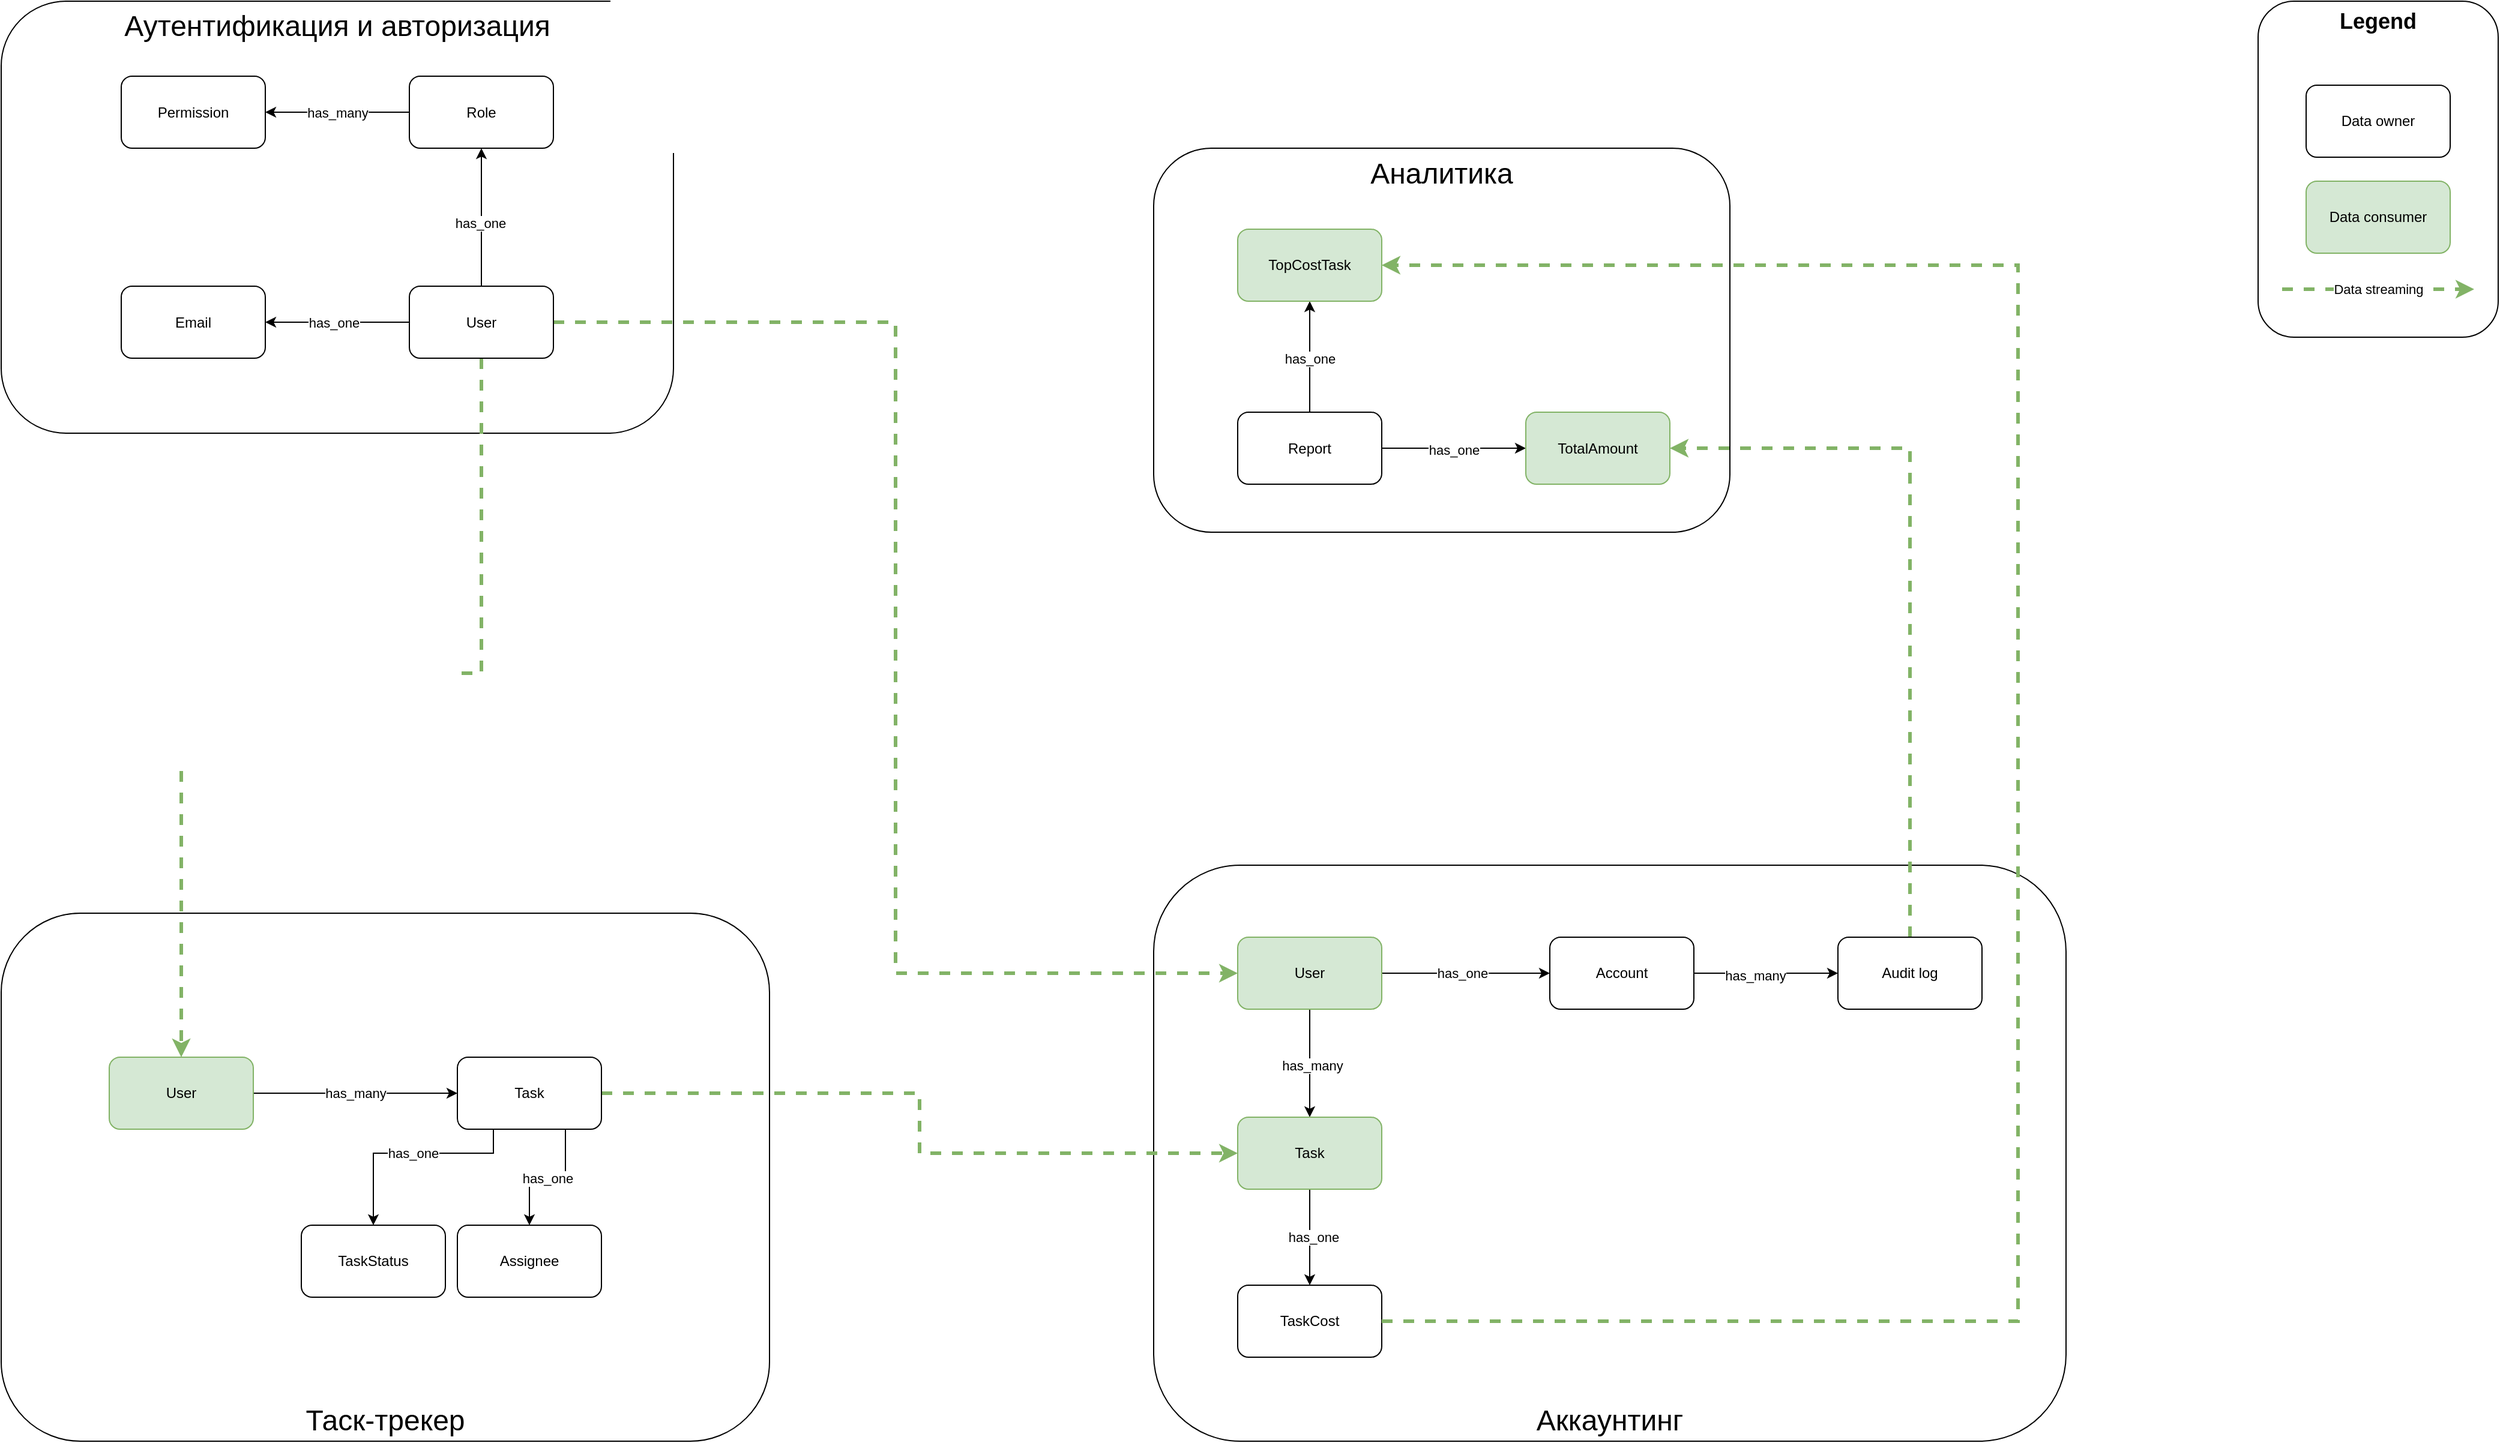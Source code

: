<mxfile version="22.0.0" type="device">
  <diagram name="Page-1" id="gbkV6gH_G_yvihvzfRdb">
    <mxGraphModel dx="2565" dy="1720" grid="1" gridSize="10" guides="1" tooltips="1" connect="1" arrows="1" fold="1" page="1" pageScale="1" pageWidth="2336" pageHeight="1654" math="0" shadow="0">
      <root>
        <mxCell id="0" />
        <mxCell id="1" parent="0" />
        <mxCell id="GgMcwuu1qcPU_zb7Gk0A-1" value="Аналитика" style="rounded=1;whiteSpace=wrap;html=1;verticalAlign=top;fontSize=24;" vertex="1" parent="1">
          <mxGeometry x="1160" y="202.5" width="480" height="320" as="geometry" />
        </mxCell>
        <mxCell id="GgMcwuu1qcPU_zb7Gk0A-2" value="Аккаунтинг" style="rounded=1;whiteSpace=wrap;html=1;verticalAlign=bottom;fontSize=24;" vertex="1" parent="1">
          <mxGeometry x="1160" y="800" width="760" height="480" as="geometry" />
        </mxCell>
        <mxCell id="GgMcwuu1qcPU_zb7Gk0A-3" value="Таск-трекер" style="rounded=1;whiteSpace=wrap;html=1;verticalAlign=bottom;fontSize=24;" vertex="1" parent="1">
          <mxGeometry x="200" y="840" width="640" height="440" as="geometry" />
        </mxCell>
        <mxCell id="GgMcwuu1qcPU_zb7Gk0A-4" value="Аутентификация и авторизация" style="rounded=1;whiteSpace=wrap;html=1;verticalAlign=top;fontSize=24;" vertex="1" parent="1">
          <mxGeometry x="200" y="80" width="560" height="360" as="geometry" />
        </mxCell>
        <mxCell id="GgMcwuu1qcPU_zb7Gk0A-77" value="" style="edgeStyle=orthogonalEdgeStyle;rounded=0;orthogonalLoop=1;jettySize=auto;html=1;" edge="1" parent="1" source="GgMcwuu1qcPU_zb7Gk0A-81" target="GgMcwuu1qcPU_zb7Gk0A-83">
          <mxGeometry relative="1" as="geometry" />
        </mxCell>
        <mxCell id="GgMcwuu1qcPU_zb7Gk0A-78" value="has_one" style="edgeLabel;html=1;align=center;verticalAlign=middle;resizable=0;points=[];" vertex="1" connectable="0" parent="GgMcwuu1qcPU_zb7Gk0A-77">
          <mxGeometry x="-0.089" y="1" relative="1" as="geometry">
            <mxPoint as="offset" />
          </mxGeometry>
        </mxCell>
        <mxCell id="GgMcwuu1qcPU_zb7Gk0A-79" value="" style="edgeStyle=orthogonalEdgeStyle;rounded=0;orthogonalLoop=1;jettySize=auto;html=1;" edge="1" parent="1" source="GgMcwuu1qcPU_zb7Gk0A-81" target="GgMcwuu1qcPU_zb7Gk0A-85">
          <mxGeometry relative="1" as="geometry" />
        </mxCell>
        <mxCell id="GgMcwuu1qcPU_zb7Gk0A-80" value="has_one" style="edgeLabel;html=1;align=center;verticalAlign=middle;resizable=0;points=[];" vertex="1" connectable="0" parent="GgMcwuu1qcPU_zb7Gk0A-79">
          <mxGeometry x="0.056" relative="1" as="geometry">
            <mxPoint as="offset" />
          </mxGeometry>
        </mxCell>
        <mxCell id="GgMcwuu1qcPU_zb7Gk0A-102" style="edgeStyle=orthogonalEdgeStyle;rounded=0;orthogonalLoop=1;jettySize=auto;html=1;entryX=0.5;entryY=0;entryDx=0;entryDy=0;strokeColor=#82b366;strokeWidth=3;dashed=1;fillColor=#d5e8d4;" edge="1" parent="1" source="GgMcwuu1qcPU_zb7Gk0A-81" target="GgMcwuu1qcPU_zb7Gk0A-87">
          <mxGeometry relative="1" as="geometry">
            <Array as="points">
              <mxPoint x="600" y="640" />
              <mxPoint x="350" y="640" />
            </Array>
          </mxGeometry>
        </mxCell>
        <mxCell id="GgMcwuu1qcPU_zb7Gk0A-117" style="edgeStyle=orthogonalEdgeStyle;rounded=0;orthogonalLoop=1;jettySize=auto;html=1;entryX=0;entryY=0.5;entryDx=0;entryDy=0;strokeColor=#82b366;strokeWidth=3;dashed=1;fillColor=#d5e8d4;" edge="1" parent="1" source="GgMcwuu1qcPU_zb7Gk0A-81" target="GgMcwuu1qcPU_zb7Gk0A-107">
          <mxGeometry relative="1" as="geometry" />
        </mxCell>
        <mxCell id="GgMcwuu1qcPU_zb7Gk0A-81" value="User" style="rounded=1;whiteSpace=wrap;html=1;" vertex="1" parent="1">
          <mxGeometry x="540" y="317.5" width="120" height="60" as="geometry" />
        </mxCell>
        <mxCell id="GgMcwuu1qcPU_zb7Gk0A-82" value="has_many" style="edgeStyle=orthogonalEdgeStyle;rounded=0;orthogonalLoop=1;jettySize=auto;html=1;" edge="1" parent="1" source="GgMcwuu1qcPU_zb7Gk0A-83" target="GgMcwuu1qcPU_zb7Gk0A-84">
          <mxGeometry relative="1" as="geometry" />
        </mxCell>
        <mxCell id="GgMcwuu1qcPU_zb7Gk0A-83" value="Role" style="rounded=1;whiteSpace=wrap;html=1;" vertex="1" parent="1">
          <mxGeometry x="540" y="142.5" width="120" height="60" as="geometry" />
        </mxCell>
        <mxCell id="GgMcwuu1qcPU_zb7Gk0A-84" value="Permission" style="rounded=1;whiteSpace=wrap;html=1;" vertex="1" parent="1">
          <mxGeometry x="300" y="142.5" width="120" height="60" as="geometry" />
        </mxCell>
        <mxCell id="GgMcwuu1qcPU_zb7Gk0A-85" value="Email" style="rounded=1;whiteSpace=wrap;html=1;" vertex="1" parent="1">
          <mxGeometry x="300" y="317.5" width="120" height="60" as="geometry" />
        </mxCell>
        <mxCell id="GgMcwuu1qcPU_zb7Gk0A-86" value="has_many" style="edgeStyle=orthogonalEdgeStyle;rounded=0;orthogonalLoop=1;jettySize=auto;html=1;" edge="1" parent="1" source="GgMcwuu1qcPU_zb7Gk0A-87" target="GgMcwuu1qcPU_zb7Gk0A-92">
          <mxGeometry relative="1" as="geometry" />
        </mxCell>
        <mxCell id="GgMcwuu1qcPU_zb7Gk0A-87" value="User" style="rounded=1;whiteSpace=wrap;html=1;fillColor=#d5e8d4;strokeColor=#82b366;" vertex="1" parent="1">
          <mxGeometry x="290" y="960" width="120" height="60" as="geometry" />
        </mxCell>
        <mxCell id="GgMcwuu1qcPU_zb7Gk0A-88" value="" style="edgeStyle=orthogonalEdgeStyle;rounded=0;orthogonalLoop=1;jettySize=auto;html=1;exitX=0.25;exitY=1;exitDx=0;exitDy=0;" edge="1" parent="1" source="GgMcwuu1qcPU_zb7Gk0A-92" target="GgMcwuu1qcPU_zb7Gk0A-93">
          <mxGeometry relative="1" as="geometry">
            <Array as="points">
              <mxPoint x="610" y="1040" />
              <mxPoint x="510" y="1040" />
            </Array>
          </mxGeometry>
        </mxCell>
        <mxCell id="GgMcwuu1qcPU_zb7Gk0A-89" value="has_one" style="edgeLabel;html=1;align=center;verticalAlign=middle;resizable=0;points=[];" vertex="1" connectable="0" parent="GgMcwuu1qcPU_zb7Gk0A-88">
          <mxGeometry x="-0.028" relative="1" as="geometry">
            <mxPoint as="offset" />
          </mxGeometry>
        </mxCell>
        <mxCell id="GgMcwuu1qcPU_zb7Gk0A-90" value="" style="edgeStyle=orthogonalEdgeStyle;rounded=0;orthogonalLoop=1;jettySize=auto;html=1;exitX=0.75;exitY=1;exitDx=0;exitDy=0;" edge="1" parent="1" source="GgMcwuu1qcPU_zb7Gk0A-92" target="GgMcwuu1qcPU_zb7Gk0A-94">
          <mxGeometry relative="1" as="geometry" />
        </mxCell>
        <mxCell id="GgMcwuu1qcPU_zb7Gk0A-91" value="has_one" style="edgeLabel;html=1;align=center;verticalAlign=middle;resizable=0;points=[];" vertex="1" connectable="0" parent="GgMcwuu1qcPU_zb7Gk0A-90">
          <mxGeometry x="-0.003" y="1" relative="1" as="geometry">
            <mxPoint as="offset" />
          </mxGeometry>
        </mxCell>
        <mxCell id="GgMcwuu1qcPU_zb7Gk0A-116" style="edgeStyle=orthogonalEdgeStyle;rounded=0;orthogonalLoop=1;jettySize=auto;html=1;strokeColor=#82b366;strokeWidth=3;dashed=1;fillColor=#d5e8d4;" edge="1" parent="1" source="GgMcwuu1qcPU_zb7Gk0A-92" target="GgMcwuu1qcPU_zb7Gk0A-110">
          <mxGeometry relative="1" as="geometry" />
        </mxCell>
        <mxCell id="GgMcwuu1qcPU_zb7Gk0A-92" value="Task" style="rounded=1;whiteSpace=wrap;html=1;" vertex="1" parent="1">
          <mxGeometry x="580" y="960" width="120" height="60" as="geometry" />
        </mxCell>
        <mxCell id="GgMcwuu1qcPU_zb7Gk0A-93" value="TaskStatus" style="rounded=1;whiteSpace=wrap;html=1;" vertex="1" parent="1">
          <mxGeometry x="450" y="1100" width="120" height="60" as="geometry" />
        </mxCell>
        <mxCell id="GgMcwuu1qcPU_zb7Gk0A-94" value="Assignee" style="rounded=1;whiteSpace=wrap;html=1;" vertex="1" parent="1">
          <mxGeometry x="580" y="1100" width="120" height="60" as="geometry" />
        </mxCell>
        <mxCell id="GgMcwuu1qcPU_zb7Gk0A-95" value="Legend" style="rounded=1;whiteSpace=wrap;html=1;verticalAlign=top;fontSize=18;fontStyle=1" vertex="1" parent="1">
          <mxGeometry x="2080" y="80" width="200" height="280" as="geometry" />
        </mxCell>
        <mxCell id="GgMcwuu1qcPU_zb7Gk0A-96" value="Data consumer" style="rounded=1;whiteSpace=wrap;html=1;fillColor=#d5e8d4;strokeColor=#82b366;" vertex="1" parent="1">
          <mxGeometry x="2120" y="230" width="120" height="60" as="geometry" />
        </mxCell>
        <mxCell id="GgMcwuu1qcPU_zb7Gk0A-97" value="Data owner" style="rounded=1;whiteSpace=wrap;html=1;" vertex="1" parent="1">
          <mxGeometry x="2120" y="150" width="120" height="60" as="geometry" />
        </mxCell>
        <mxCell id="GgMcwuu1qcPU_zb7Gk0A-98" value="" style="endArrow=classic;html=1;rounded=0;strokeWidth=3;dashed=1;fillColor=#d5e8d4;strokeColor=#82b366;" edge="1" parent="1">
          <mxGeometry width="50" height="50" relative="1" as="geometry">
            <mxPoint x="2100" y="320" as="sourcePoint" />
            <mxPoint x="2260" y="320" as="targetPoint" />
          </mxGeometry>
        </mxCell>
        <mxCell id="GgMcwuu1qcPU_zb7Gk0A-99" value="Data streaming" style="edgeLabel;html=1;align=center;verticalAlign=middle;resizable=0;points=[];" vertex="1" connectable="0" parent="GgMcwuu1qcPU_zb7Gk0A-98">
          <mxGeometry x="-0.172" y="4" relative="1" as="geometry">
            <mxPoint x="14" y="4" as="offset" />
          </mxGeometry>
        </mxCell>
        <mxCell id="GgMcwuu1qcPU_zb7Gk0A-103" value="" style="edgeStyle=orthogonalEdgeStyle;rounded=0;orthogonalLoop=1;jettySize=auto;html=1;" edge="1" parent="1" source="GgMcwuu1qcPU_zb7Gk0A-107" target="GgMcwuu1qcPU_zb7Gk0A-110">
          <mxGeometry relative="1" as="geometry" />
        </mxCell>
        <mxCell id="GgMcwuu1qcPU_zb7Gk0A-104" value="has_many" style="edgeLabel;html=1;align=center;verticalAlign=middle;resizable=0;points=[];" vertex="1" connectable="0" parent="GgMcwuu1qcPU_zb7Gk0A-103">
          <mxGeometry x="0.015" y="2" relative="1" as="geometry">
            <mxPoint y="1" as="offset" />
          </mxGeometry>
        </mxCell>
        <mxCell id="GgMcwuu1qcPU_zb7Gk0A-105" style="edgeStyle=orthogonalEdgeStyle;rounded=0;orthogonalLoop=1;jettySize=auto;html=1;" edge="1" parent="1" source="GgMcwuu1qcPU_zb7Gk0A-107" target="GgMcwuu1qcPU_zb7Gk0A-114">
          <mxGeometry relative="1" as="geometry" />
        </mxCell>
        <mxCell id="GgMcwuu1qcPU_zb7Gk0A-106" value="has_one" style="edgeLabel;html=1;align=center;verticalAlign=middle;resizable=0;points=[];" vertex="1" connectable="0" parent="GgMcwuu1qcPU_zb7Gk0A-105">
          <mxGeometry x="-0.045" y="-5" relative="1" as="geometry">
            <mxPoint y="-5" as="offset" />
          </mxGeometry>
        </mxCell>
        <mxCell id="GgMcwuu1qcPU_zb7Gk0A-107" value="User" style="rounded=1;whiteSpace=wrap;html=1;fillColor=#d5e8d4;strokeColor=#82b366;" vertex="1" parent="1">
          <mxGeometry x="1230" y="860" width="120" height="60" as="geometry" />
        </mxCell>
        <mxCell id="GgMcwuu1qcPU_zb7Gk0A-108" value="" style="edgeStyle=orthogonalEdgeStyle;rounded=0;orthogonalLoop=1;jettySize=auto;html=1;" edge="1" parent="1" source="GgMcwuu1qcPU_zb7Gk0A-110" target="GgMcwuu1qcPU_zb7Gk0A-111">
          <mxGeometry relative="1" as="geometry" />
        </mxCell>
        <mxCell id="GgMcwuu1qcPU_zb7Gk0A-109" value="has_one" style="edgeLabel;html=1;align=center;verticalAlign=middle;resizable=0;points=[];" vertex="1" connectable="0" parent="GgMcwuu1qcPU_zb7Gk0A-108">
          <mxGeometry x="-0.025" y="3" relative="1" as="geometry">
            <mxPoint y="1" as="offset" />
          </mxGeometry>
        </mxCell>
        <mxCell id="GgMcwuu1qcPU_zb7Gk0A-110" value="Task" style="rounded=1;whiteSpace=wrap;html=1;fillColor=#d5e8d4;strokeColor=#82b366;" vertex="1" parent="1">
          <mxGeometry x="1230" y="1010" width="120" height="60" as="geometry" />
        </mxCell>
        <mxCell id="GgMcwuu1qcPU_zb7Gk0A-111" value="TaskCost" style="rounded=1;whiteSpace=wrap;html=1;" vertex="1" parent="1">
          <mxGeometry x="1230" y="1150" width="120" height="60" as="geometry" />
        </mxCell>
        <mxCell id="GgMcwuu1qcPU_zb7Gk0A-112" value="" style="edgeStyle=orthogonalEdgeStyle;rounded=0;orthogonalLoop=1;jettySize=auto;html=1;" edge="1" parent="1" source="GgMcwuu1qcPU_zb7Gk0A-114" target="GgMcwuu1qcPU_zb7Gk0A-115">
          <mxGeometry relative="1" as="geometry" />
        </mxCell>
        <mxCell id="GgMcwuu1qcPU_zb7Gk0A-113" value="has_many" style="edgeLabel;html=1;align=center;verticalAlign=middle;resizable=0;points=[];" vertex="1" connectable="0" parent="GgMcwuu1qcPU_zb7Gk0A-112">
          <mxGeometry x="-0.158" y="-2" relative="1" as="geometry">
            <mxPoint as="offset" />
          </mxGeometry>
        </mxCell>
        <mxCell id="GgMcwuu1qcPU_zb7Gk0A-114" value="Account" style="rounded=1;whiteSpace=wrap;html=1;" vertex="1" parent="1">
          <mxGeometry x="1490" y="860" width="120" height="60" as="geometry" />
        </mxCell>
        <mxCell id="GgMcwuu1qcPU_zb7Gk0A-125" style="edgeStyle=orthogonalEdgeStyle;rounded=0;orthogonalLoop=1;jettySize=auto;html=1;entryX=1;entryY=0.5;entryDx=0;entryDy=0;strokeColor=#82b366;strokeWidth=3;dashed=1;fillColor=#d5e8d4;" edge="1" parent="1" source="GgMcwuu1qcPU_zb7Gk0A-111" target="GgMcwuu1qcPU_zb7Gk0A-119">
          <mxGeometry relative="1" as="geometry">
            <mxPoint x="2180" y="970" as="sourcePoint" />
            <Array as="points">
              <mxPoint x="1880" y="1180" />
              <mxPoint x="1880" y="300" />
            </Array>
          </mxGeometry>
        </mxCell>
        <mxCell id="GgMcwuu1qcPU_zb7Gk0A-126" style="edgeStyle=orthogonalEdgeStyle;rounded=0;orthogonalLoop=1;jettySize=auto;html=1;entryX=1;entryY=0.5;entryDx=0;entryDy=0;exitX=0.5;exitY=0;exitDx=0;exitDy=0;strokeColor=#82b366;strokeWidth=3;dashed=1;fillColor=#d5e8d4;" edge="1" parent="1" source="GgMcwuu1qcPU_zb7Gk0A-115" target="GgMcwuu1qcPU_zb7Gk0A-122">
          <mxGeometry relative="1" as="geometry" />
        </mxCell>
        <mxCell id="GgMcwuu1qcPU_zb7Gk0A-115" value="Audit log" style="rounded=1;whiteSpace=wrap;html=1;" vertex="1" parent="1">
          <mxGeometry x="1730" y="860" width="120" height="60" as="geometry" />
        </mxCell>
        <mxCell id="GgMcwuu1qcPU_zb7Gk0A-120" value="" style="edgeStyle=orthogonalEdgeStyle;rounded=0;orthogonalLoop=1;jettySize=auto;html=1;" edge="1" parent="1" source="GgMcwuu1qcPU_zb7Gk0A-118" target="GgMcwuu1qcPU_zb7Gk0A-119">
          <mxGeometry relative="1" as="geometry" />
        </mxCell>
        <mxCell id="GgMcwuu1qcPU_zb7Gk0A-121" value="has_one" style="edgeLabel;html=1;align=center;verticalAlign=middle;resizable=0;points=[];" vertex="1" connectable="0" parent="GgMcwuu1qcPU_zb7Gk0A-120">
          <mxGeometry x="-0.034" relative="1" as="geometry">
            <mxPoint as="offset" />
          </mxGeometry>
        </mxCell>
        <mxCell id="GgMcwuu1qcPU_zb7Gk0A-123" value="" style="edgeStyle=orthogonalEdgeStyle;rounded=0;orthogonalLoop=1;jettySize=auto;html=1;" edge="1" parent="1" source="GgMcwuu1qcPU_zb7Gk0A-118" target="GgMcwuu1qcPU_zb7Gk0A-122">
          <mxGeometry relative="1" as="geometry" />
        </mxCell>
        <mxCell id="GgMcwuu1qcPU_zb7Gk0A-124" value="has_one" style="edgeLabel;html=1;align=center;verticalAlign=middle;resizable=0;points=[];" vertex="1" connectable="0" parent="GgMcwuu1qcPU_zb7Gk0A-123">
          <mxGeometry x="0.004" y="-1" relative="1" as="geometry">
            <mxPoint as="offset" />
          </mxGeometry>
        </mxCell>
        <mxCell id="GgMcwuu1qcPU_zb7Gk0A-118" value="Report" style="rounded=1;whiteSpace=wrap;html=1;" vertex="1" parent="1">
          <mxGeometry x="1230" y="422.5" width="120" height="60" as="geometry" />
        </mxCell>
        <mxCell id="GgMcwuu1qcPU_zb7Gk0A-119" value="TopCostTask" style="rounded=1;whiteSpace=wrap;html=1;fillColor=#d5e8d4;strokeColor=#82b366;" vertex="1" parent="1">
          <mxGeometry x="1230" y="270" width="120" height="60" as="geometry" />
        </mxCell>
        <mxCell id="GgMcwuu1qcPU_zb7Gk0A-122" value="TotalAmount" style="rounded=1;whiteSpace=wrap;html=1;fillColor=#d5e8d4;strokeColor=#82b366;" vertex="1" parent="1">
          <mxGeometry x="1470" y="422.5" width="120" height="60" as="geometry" />
        </mxCell>
      </root>
    </mxGraphModel>
  </diagram>
</mxfile>
